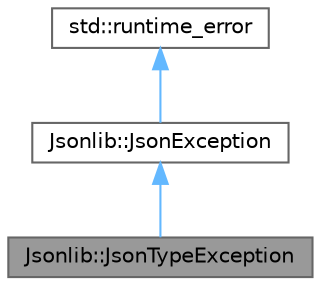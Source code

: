 digraph "Jsonlib::JsonTypeException"
{
 // LATEX_PDF_SIZE
  bgcolor="transparent";
  edge [fontname=Helvetica,fontsize=10,labelfontname=Helvetica,labelfontsize=10];
  node [fontname=Helvetica,fontsize=10,shape=box,height=0.2,width=0.4];
  Node1 [id="Node000001",label="Jsonlib::JsonTypeException",height=0.2,width=0.4,color="gray40", fillcolor="grey60", style="filled", fontcolor="black",tooltip="Json类型错误异常类"];
  Node2 -> Node1 [id="edge1_Node000001_Node000002",dir="back",color="steelblue1",style="solid",tooltip=" "];
  Node2 [id="Node000002",label="Jsonlib::JsonException",height=0.2,width=0.4,color="gray40", fillcolor="white", style="filled",URL="$class_jsonlib_1_1_json_exception.html",tooltip="Json专用异常基类类"];
  Node3 -> Node2 [id="edge2_Node000002_Node000003",dir="back",color="steelblue1",style="solid",tooltip=" "];
  Node3 [id="Node000003",label="std::runtime_error",height=0.2,width=0.4,color="gray40", fillcolor="white", style="filled",tooltip=" "];
}

